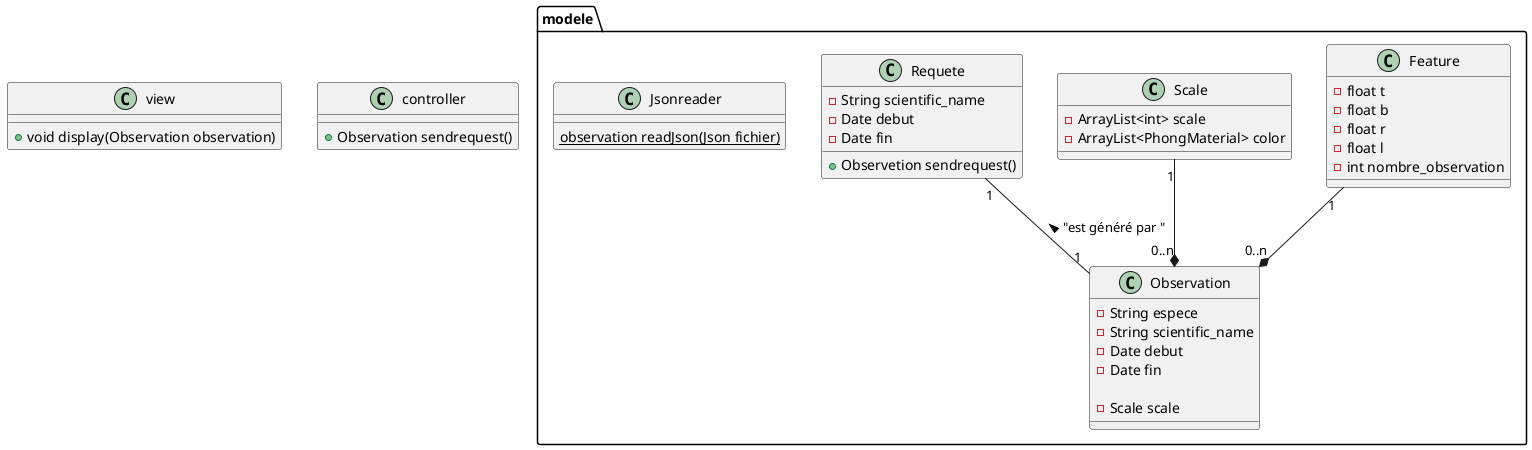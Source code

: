 @startuml
namespace modele{
class Observation{
  -String espece
  -String scientific_name
  -Date debut
  -Date fin

  -Scale scale


}
class Feature{
   -float t
   -float b
   -float r
   -float l
   -int nombre_observation

}

class Scale{
   -ArrayList<int> scale
   -ArrayList<PhongMaterial> color


}
class Requete{

  -String scientific_name
  -Date debut
  -Date fin
    
    


    + Observetion sendrequest()
}
class Jsonreader{
      {static}observation readJson(Json fichier)
}
Feature"1"--*"0..n"Observation
Requete"1"--"1"Observation :< "est généré par "
Scale"1"--*"0..n"Observation
}
class view{
  +void display(Observation observation)
}
class controller{
  +Observation sendrequest()
}


@enduml